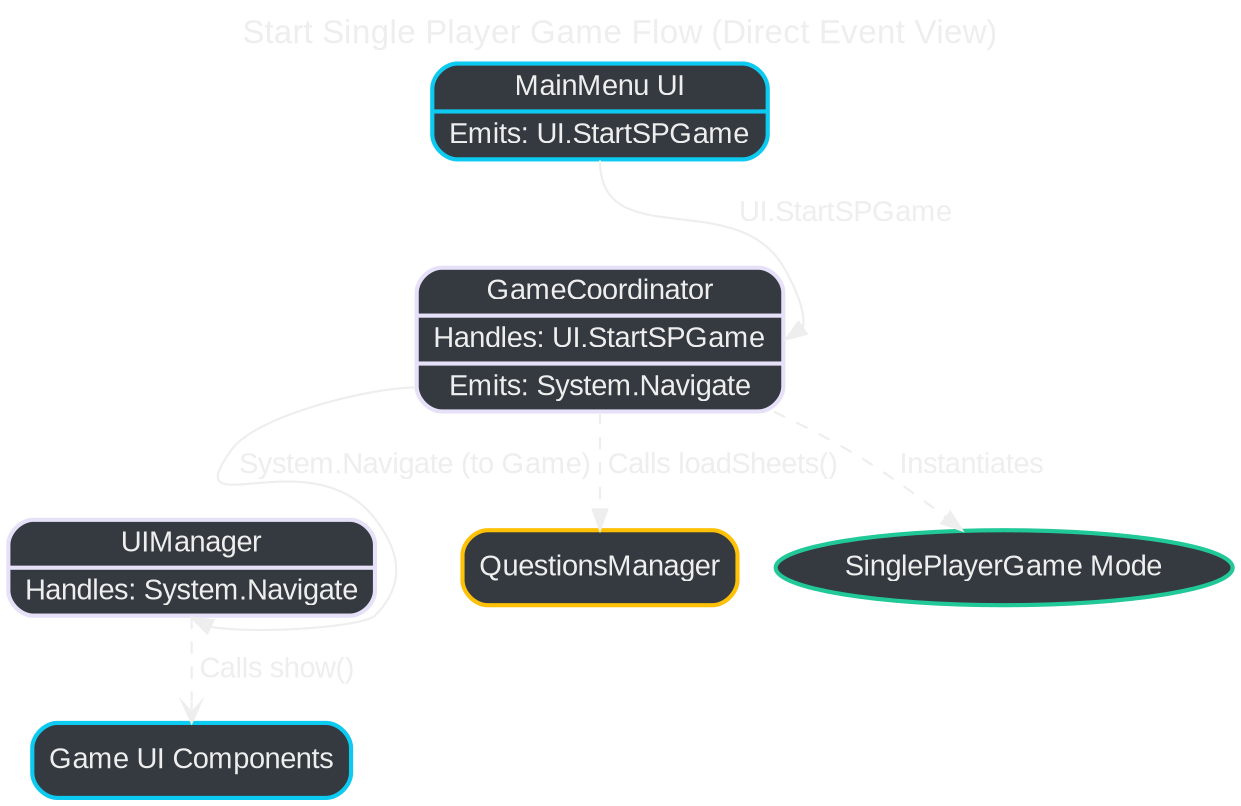 digraph StartSPGame_Direct {
    rankdir=TD;
    sep="0.6";
    overlap=false;
    bgcolor="transparent";
    fontname="Arial";
    node [shape=box, style="rounded,filled", fontcolor="#eeeeee", color="#eeeeee", fontname="Arial"];
    edge [fontcolor="#eeeeee", color="#eeeeee", fontname="Arial"];
    graph [label="Start Single Player Game Flow (Direct Event View)", labelloc=t, fontsize=16, fontcolor="#eeeeee"];

    // Node Styles (Dark fill, specific border remains)
    MainMenuComponent [shape="record", fillcolor="#343a40", color="#0dcaf0", penwidth=2,
                       label="{ MainMenu UI | {<emits_ui> Emits: UI.StartSPGame} }"];
    GameCoordinator [shape="record", fillcolor="#343a40", color="#e6e0f8", penwidth=2,
                     label="{ GameCoordinator | {<handles_ui> Handles: UI.StartSPGame} | {<emits_nav> Emits: System.Navigate} }"];
    UIManager [shape="record", fillcolor="#343a40", color="#e6e0f8", penwidth=2,
               label="{ UIManager | {<handles_nav> Handles: System.Navigate} }"];
    QuestionsManager [label="QuestionsManager", fillcolor="#343a40", color="#ffc107", penwidth=2]; // Passive target
    SinglePlayerGame [label="SinglePlayerGame Mode", fillcolor="#343a40", color="#20c997", penwidth=2, shape=ellipse]; // Passive target
    GameUI [label="Game UI Components", fillcolor="#343a40", color="#0dcaf0", penwidth=2]; // Passive target

    // 1. User clicks 'Single Player' -> Handled by Coordinator (Direct Event Flow)
    MainMenuComponent:emits_ui -> GameCoordinator:handles_ui [label=" UI.StartSPGame"];

    // 2. Coordinator prepares game (Direct Calls)
    GameCoordinator -> QuestionsManager [label=" Calls loadSheets()", style=dashed];
    GameCoordinator -> SinglePlayerGame [label=" Instantiates", style=dashed];

    // 3. Coordinator triggers navigation -> Handled by UIManager (Direct Event Flow)
    GameCoordinator:emits_nav -> UIManager:handles_nav [label=" System.Navigate (to Game)"];

    // 4. UIManager shows Game UI (Direct Call)
    UIManager -> GameUI [label=" Calls show()", style=dashed, arrowhead=open];
} 